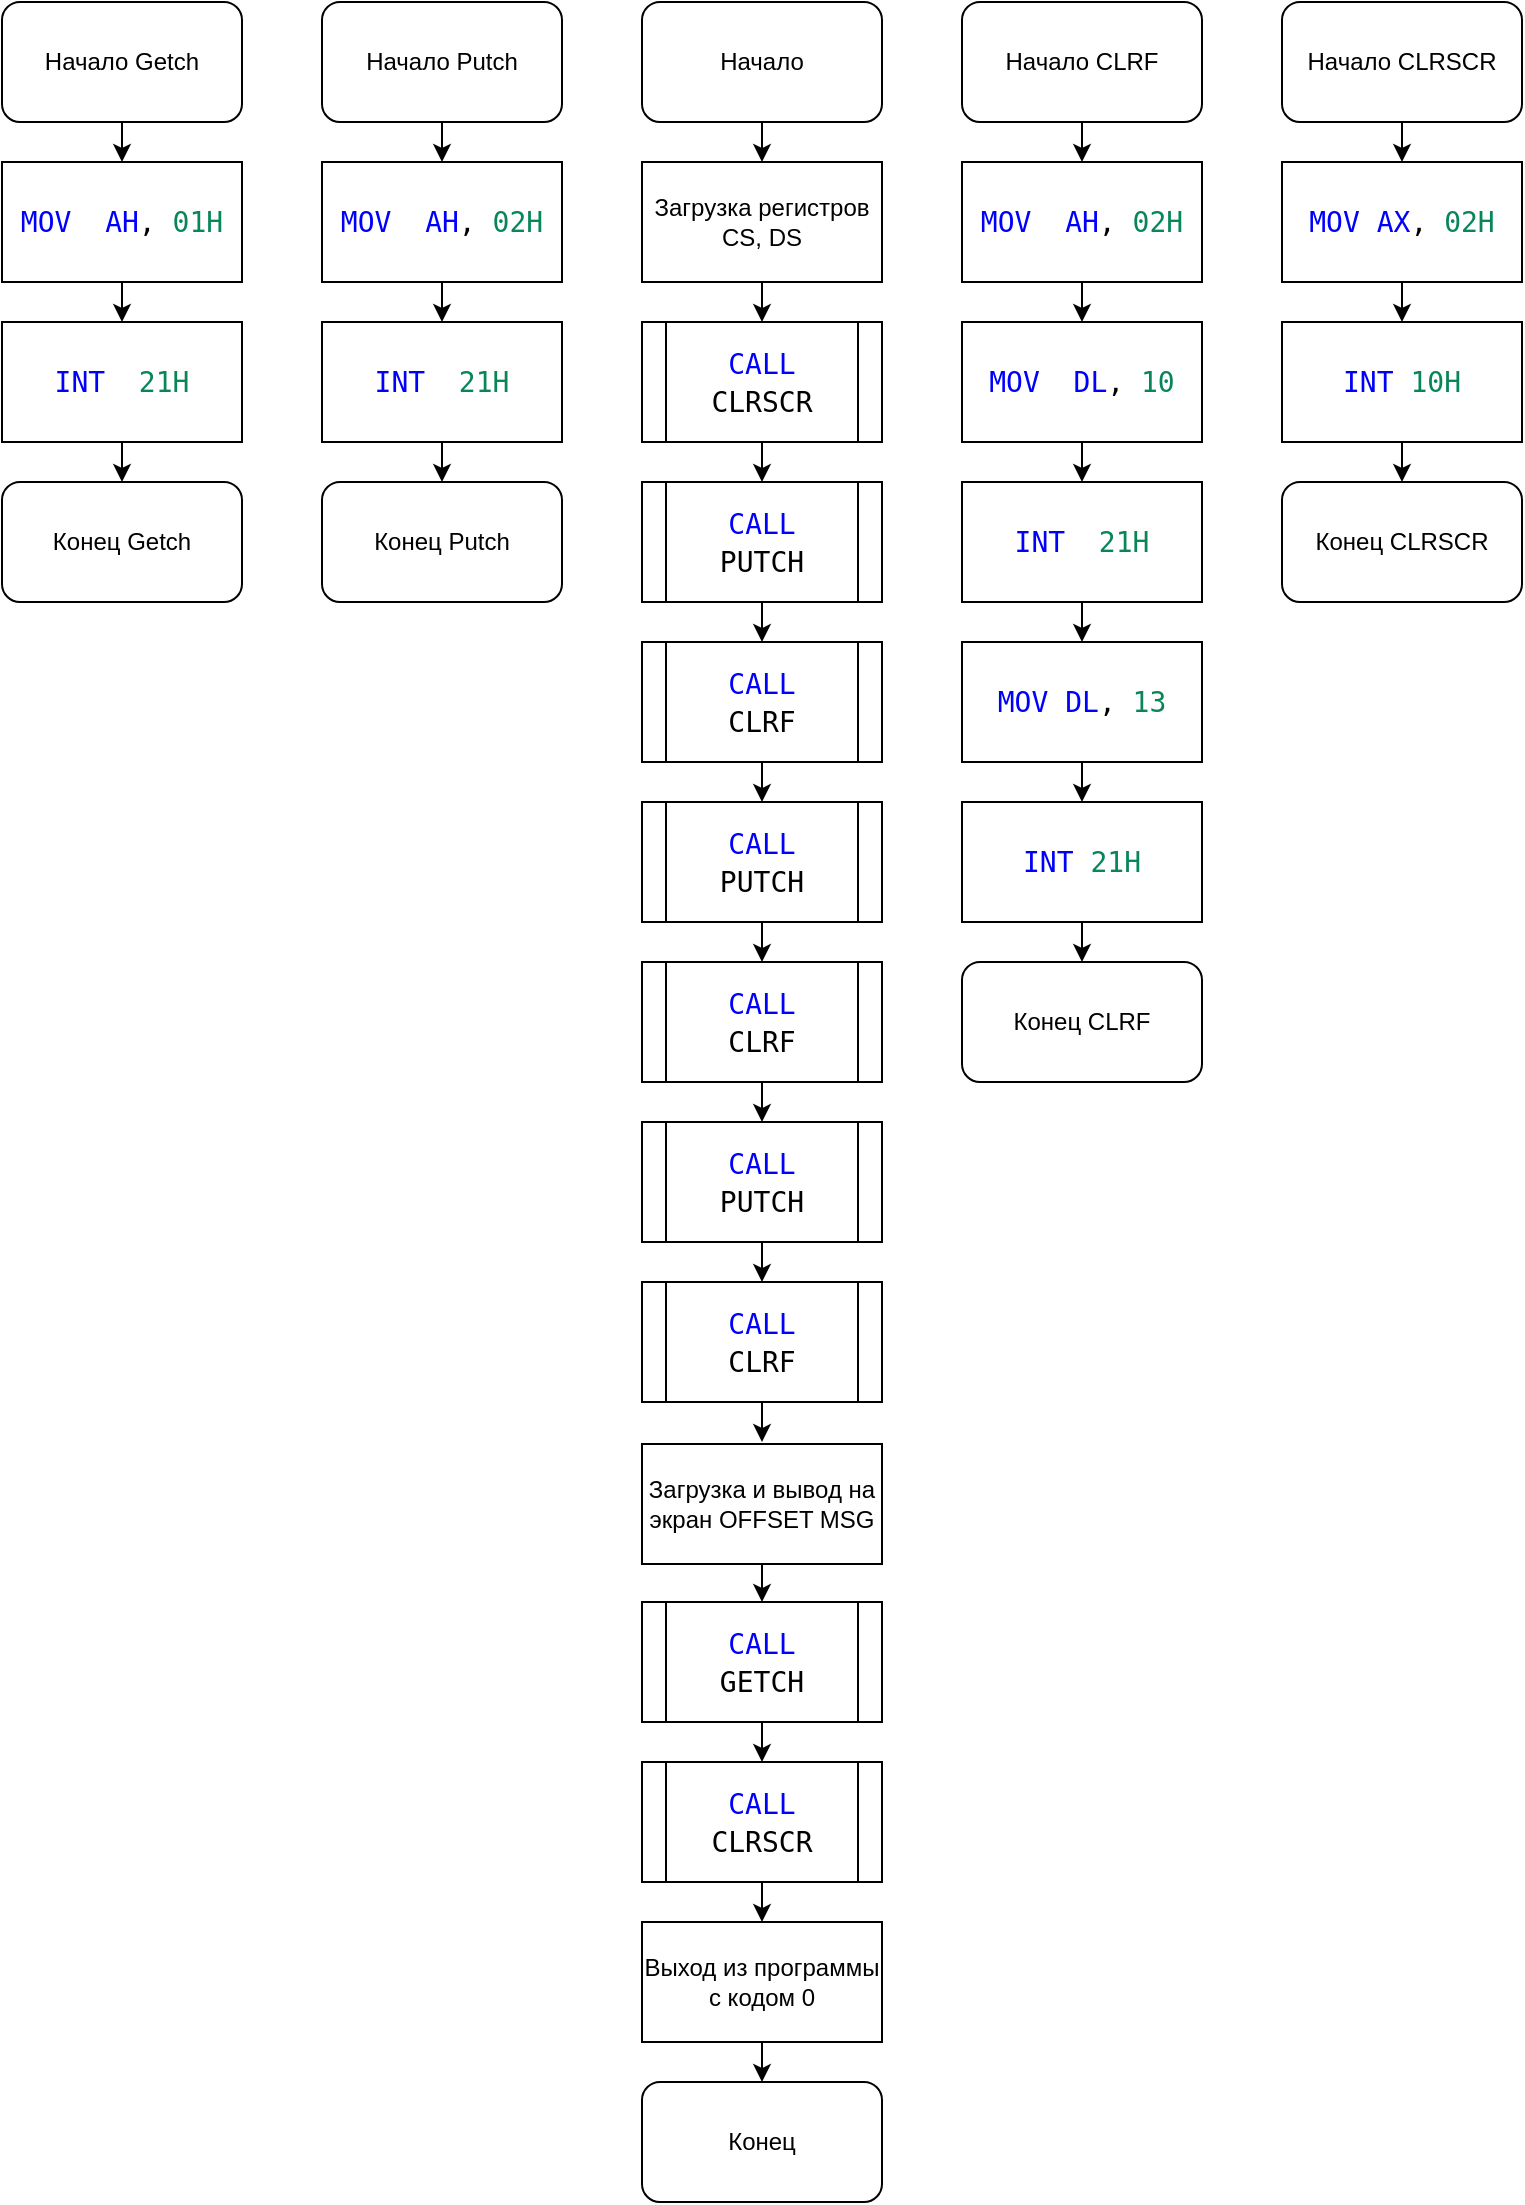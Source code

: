 <mxfile version="24.2.1" type="device">
  <diagram name="Страница — 1" id="xN3dI4kxNIcH1d2_Y9MP">
    <mxGraphModel dx="1234" dy="1182" grid="1" gridSize="10" guides="1" tooltips="1" connect="1" arrows="1" fold="1" page="1" pageScale="1" pageWidth="827" pageHeight="1169" math="0" shadow="0">
      <root>
        <mxCell id="0" />
        <mxCell id="1" parent="0" />
        <mxCell id="iHPIq1rQHVRh_8fqQAKp-6" style="edgeStyle=orthogonalEdgeStyle;rounded=0;orthogonalLoop=1;jettySize=auto;html=1;exitX=0.5;exitY=1;exitDx=0;exitDy=0;entryX=0.5;entryY=0;entryDx=0;entryDy=0;" edge="1" parent="1" source="iHPIq1rQHVRh_8fqQAKp-1" target="iHPIq1rQHVRh_8fqQAKp-2">
          <mxGeometry relative="1" as="geometry" />
        </mxCell>
        <mxCell id="iHPIq1rQHVRh_8fqQAKp-1" value="Начало Getch" style="rounded=1;whiteSpace=wrap;html=1;" vertex="1" parent="1">
          <mxGeometry x="40" y="240" width="120" height="60" as="geometry" />
        </mxCell>
        <mxCell id="iHPIq1rQHVRh_8fqQAKp-7" style="edgeStyle=orthogonalEdgeStyle;rounded=0;orthogonalLoop=1;jettySize=auto;html=1;exitX=0.5;exitY=1;exitDx=0;exitDy=0;entryX=0.5;entryY=0;entryDx=0;entryDy=0;" edge="1" parent="1" source="iHPIq1rQHVRh_8fqQAKp-2" target="iHPIq1rQHVRh_8fqQAKp-3">
          <mxGeometry relative="1" as="geometry" />
        </mxCell>
        <mxCell id="iHPIq1rQHVRh_8fqQAKp-2" value="&lt;div style=&quot;color: #000000;background-color: #ffffff;font-family: &#39;Droid Sans Mono&#39;, &#39;monospace&#39;, monospace;font-weight: normal;font-size: 14px;line-height: 19px;white-space: pre;&quot;&gt;&lt;div&gt;&lt;span style=&quot;color: #0000ff;&quot;&gt;MOV&lt;/span&gt;&lt;span style=&quot;color: #000000;&quot;&gt;  &lt;/span&gt;&lt;span style=&quot;color: #0000ff;&quot;&gt;AH&lt;/span&gt;&lt;span style=&quot;color: #000000;&quot;&gt;, &lt;/span&gt;&lt;span style=&quot;color: #098658;&quot;&gt;01H&lt;/span&gt;&lt;/div&gt;&lt;/div&gt;" style="rounded=0;whiteSpace=wrap;html=1;" vertex="1" parent="1">
          <mxGeometry x="40" y="320" width="120" height="60" as="geometry" />
        </mxCell>
        <mxCell id="iHPIq1rQHVRh_8fqQAKp-8" style="edgeStyle=orthogonalEdgeStyle;rounded=0;orthogonalLoop=1;jettySize=auto;html=1;exitX=0.5;exitY=1;exitDx=0;exitDy=0;entryX=0.5;entryY=0;entryDx=0;entryDy=0;" edge="1" parent="1" source="iHPIq1rQHVRh_8fqQAKp-3" target="iHPIq1rQHVRh_8fqQAKp-5">
          <mxGeometry relative="1" as="geometry" />
        </mxCell>
        <mxCell id="iHPIq1rQHVRh_8fqQAKp-3" value="&lt;div style=&quot;color: #000000;background-color: #ffffff;font-family: &#39;Droid Sans Mono&#39;, &#39;monospace&#39;, monospace;font-weight: normal;font-size: 14px;line-height: 19px;white-space: pre;&quot;&gt;&lt;div&gt;&lt;span style=&quot;color: #0000ff;&quot;&gt;INT&lt;/span&gt;&lt;span style=&quot;color: #000000;&quot;&gt;  &lt;/span&gt;&lt;span style=&quot;color: #098658;&quot;&gt;21H&lt;/span&gt;&lt;/div&gt;&lt;/div&gt;" style="rounded=0;whiteSpace=wrap;html=1;" vertex="1" parent="1">
          <mxGeometry x="40" y="400" width="120" height="60" as="geometry" />
        </mxCell>
        <mxCell id="iHPIq1rQHVRh_8fqQAKp-5" value="Конец Getch" style="rounded=1;whiteSpace=wrap;html=1;" vertex="1" parent="1">
          <mxGeometry x="40" y="480" width="120" height="60" as="geometry" />
        </mxCell>
        <mxCell id="iHPIq1rQHVRh_8fqQAKp-9" style="edgeStyle=orthogonalEdgeStyle;rounded=0;orthogonalLoop=1;jettySize=auto;html=1;exitX=0.5;exitY=1;exitDx=0;exitDy=0;entryX=0.5;entryY=0;entryDx=0;entryDy=0;" edge="1" parent="1" source="iHPIq1rQHVRh_8fqQAKp-10" target="iHPIq1rQHVRh_8fqQAKp-12">
          <mxGeometry relative="1" as="geometry" />
        </mxCell>
        <mxCell id="iHPIq1rQHVRh_8fqQAKp-10" value="Начало Putch" style="rounded=1;whiteSpace=wrap;html=1;" vertex="1" parent="1">
          <mxGeometry x="200" y="240" width="120" height="60" as="geometry" />
        </mxCell>
        <mxCell id="iHPIq1rQHVRh_8fqQAKp-11" style="edgeStyle=orthogonalEdgeStyle;rounded=0;orthogonalLoop=1;jettySize=auto;html=1;exitX=0.5;exitY=1;exitDx=0;exitDy=0;entryX=0.5;entryY=0;entryDx=0;entryDy=0;" edge="1" parent="1" source="iHPIq1rQHVRh_8fqQAKp-12" target="iHPIq1rQHVRh_8fqQAKp-14">
          <mxGeometry relative="1" as="geometry" />
        </mxCell>
        <mxCell id="iHPIq1rQHVRh_8fqQAKp-12" value="&lt;div style=&quot;color: #000000;background-color: #ffffff;font-family: &#39;Droid Sans Mono&#39;, &#39;monospace&#39;, monospace;font-weight: normal;font-size: 14px;line-height: 19px;white-space: pre;&quot;&gt;&lt;div&gt;&lt;span style=&quot;color: #0000ff;&quot;&gt;MOV&lt;/span&gt;  &lt;span style=&quot;color: #0000ff;&quot;&gt;AH&lt;/span&gt;&lt;span style=&quot;color: #000000;&quot;&gt;, &lt;/span&gt;&lt;span style=&quot;color: #098658;&quot;&gt;02H&lt;/span&gt;&lt;/div&gt;&lt;/div&gt;" style="rounded=0;whiteSpace=wrap;html=1;" vertex="1" parent="1">
          <mxGeometry x="200" y="320" width="120" height="60" as="geometry" />
        </mxCell>
        <mxCell id="iHPIq1rQHVRh_8fqQAKp-13" style="edgeStyle=orthogonalEdgeStyle;rounded=0;orthogonalLoop=1;jettySize=auto;html=1;exitX=0.5;exitY=1;exitDx=0;exitDy=0;entryX=0.5;entryY=0;entryDx=0;entryDy=0;" edge="1" parent="1" source="iHPIq1rQHVRh_8fqQAKp-14" target="iHPIq1rQHVRh_8fqQAKp-15">
          <mxGeometry relative="1" as="geometry" />
        </mxCell>
        <mxCell id="iHPIq1rQHVRh_8fqQAKp-14" value="&lt;div style=&quot;color: #000000;background-color: #ffffff;font-family: &#39;Droid Sans Mono&#39;, &#39;monospace&#39;, monospace;font-weight: normal;font-size: 14px;line-height: 19px;white-space: pre;&quot;&gt;&lt;div&gt;&lt;span style=&quot;color: #0000ff;&quot;&gt;INT&lt;/span&gt;  &lt;span style=&quot;color: #098658;&quot;&gt;21H&lt;/span&gt;&lt;/div&gt;&lt;/div&gt;" style="rounded=0;whiteSpace=wrap;html=1;" vertex="1" parent="1">
          <mxGeometry x="200" y="400" width="120" height="60" as="geometry" />
        </mxCell>
        <mxCell id="iHPIq1rQHVRh_8fqQAKp-15" value="Конец Putch" style="rounded=1;whiteSpace=wrap;html=1;" vertex="1" parent="1">
          <mxGeometry x="200" y="480" width="120" height="60" as="geometry" />
        </mxCell>
        <mxCell id="iHPIq1rQHVRh_8fqQAKp-45" style="edgeStyle=orthogonalEdgeStyle;rounded=0;orthogonalLoop=1;jettySize=auto;html=1;exitX=0.5;exitY=1;exitDx=0;exitDy=0;entryX=0.5;entryY=0;entryDx=0;entryDy=0;" edge="1" parent="1" source="iHPIq1rQHVRh_8fqQAKp-30" target="iHPIq1rQHVRh_8fqQAKp-31">
          <mxGeometry relative="1" as="geometry" />
        </mxCell>
        <mxCell id="iHPIq1rQHVRh_8fqQAKp-30" value="Начало" style="rounded=1;whiteSpace=wrap;html=1;" vertex="1" parent="1">
          <mxGeometry x="360" y="240" width="120" height="60" as="geometry" />
        </mxCell>
        <mxCell id="iHPIq1rQHVRh_8fqQAKp-46" style="edgeStyle=orthogonalEdgeStyle;rounded=0;orthogonalLoop=1;jettySize=auto;html=1;exitX=0.5;exitY=1;exitDx=0;exitDy=0;entryX=0.5;entryY=0;entryDx=0;entryDy=0;" edge="1" parent="1" source="iHPIq1rQHVRh_8fqQAKp-31" target="iHPIq1rQHVRh_8fqQAKp-32">
          <mxGeometry relative="1" as="geometry" />
        </mxCell>
        <mxCell id="iHPIq1rQHVRh_8fqQAKp-31" value="Загрузка регистров CS, DS" style="rounded=0;whiteSpace=wrap;html=1;" vertex="1" parent="1">
          <mxGeometry x="360" y="320" width="120" height="60" as="geometry" />
        </mxCell>
        <mxCell id="iHPIq1rQHVRh_8fqQAKp-47" style="edgeStyle=orthogonalEdgeStyle;rounded=0;orthogonalLoop=1;jettySize=auto;html=1;exitX=0.5;exitY=1;exitDx=0;exitDy=0;entryX=0.5;entryY=0;entryDx=0;entryDy=0;" edge="1" parent="1" source="iHPIq1rQHVRh_8fqQAKp-32" target="iHPIq1rQHVRh_8fqQAKp-33">
          <mxGeometry relative="1" as="geometry" />
        </mxCell>
        <mxCell id="iHPIq1rQHVRh_8fqQAKp-32" value="&lt;div style=&quot;color: #000000;background-color: #ffffff;font-family: &#39;Droid Sans Mono&#39;, &#39;monospace&#39;, monospace;font-weight: normal;font-size: 14px;line-height: 19px;white-space: pre;&quot;&gt;&lt;div&gt;&lt;span style=&quot;color: #0000ff;&quot;&gt;CALL&lt;/span&gt;&lt;span style=&quot;color: #000000;&quot;&gt;&lt;br&gt;&lt;/span&gt;&lt;/div&gt;&lt;div&gt;&lt;span style=&quot;color: #000000;&quot;&gt;CLRSCR&lt;/span&gt;&lt;/div&gt;&lt;/div&gt;" style="shape=process;whiteSpace=wrap;html=1;backgroundOutline=1;" vertex="1" parent="1">
          <mxGeometry x="360" y="400" width="120" height="60" as="geometry" />
        </mxCell>
        <mxCell id="iHPIq1rQHVRh_8fqQAKp-48" style="edgeStyle=orthogonalEdgeStyle;rounded=0;orthogonalLoop=1;jettySize=auto;html=1;exitX=0.5;exitY=1;exitDx=0;exitDy=0;entryX=0.5;entryY=0;entryDx=0;entryDy=0;" edge="1" parent="1" source="iHPIq1rQHVRh_8fqQAKp-33" target="iHPIq1rQHVRh_8fqQAKp-34">
          <mxGeometry relative="1" as="geometry" />
        </mxCell>
        <mxCell id="iHPIq1rQHVRh_8fqQAKp-33" value="&lt;div style=&quot;color: #000000;background-color: #ffffff;font-family: &#39;Droid Sans Mono&#39;, &#39;monospace&#39;, monospace;font-weight: normal;font-size: 14px;line-height: 19px;white-space: pre;&quot;&gt;&lt;div&gt;&lt;span style=&quot;color: #0000ff;&quot;&gt;CALL&lt;/span&gt;&lt;span style=&quot;color: #000000;&quot;&gt;&lt;br&gt;&lt;/span&gt;&lt;/div&gt;&lt;div&gt;&lt;span style=&quot;color: #000000;&quot;&gt;PUTCH&lt;/span&gt;&lt;/div&gt;&lt;/div&gt;" style="shape=process;whiteSpace=wrap;html=1;backgroundOutline=1;" vertex="1" parent="1">
          <mxGeometry x="360" y="480" width="120" height="60" as="geometry" />
        </mxCell>
        <mxCell id="iHPIq1rQHVRh_8fqQAKp-49" style="edgeStyle=orthogonalEdgeStyle;rounded=0;orthogonalLoop=1;jettySize=auto;html=1;exitX=0.5;exitY=1;exitDx=0;exitDy=0;entryX=0.5;entryY=0;entryDx=0;entryDy=0;" edge="1" parent="1" source="iHPIq1rQHVRh_8fqQAKp-34" target="iHPIq1rQHVRh_8fqQAKp-35">
          <mxGeometry relative="1" as="geometry" />
        </mxCell>
        <mxCell id="iHPIq1rQHVRh_8fqQAKp-34" value="&lt;div style=&quot;color: #000000;background-color: #ffffff;font-family: &#39;Droid Sans Mono&#39;, &#39;monospace&#39;, monospace;font-weight: normal;font-size: 14px;line-height: 19px;white-space: pre;&quot;&gt;&lt;div&gt;&lt;span style=&quot;color: #0000ff;&quot;&gt;CALL&lt;/span&gt;&lt;span style=&quot;color: #000000;&quot;&gt;&lt;br&gt;&lt;/span&gt;&lt;/div&gt;&lt;div&gt;&lt;span style=&quot;color: #000000;&quot;&gt;CLRF&lt;/span&gt;&lt;/div&gt;&lt;/div&gt;" style="shape=process;whiteSpace=wrap;html=1;backgroundOutline=1;" vertex="1" parent="1">
          <mxGeometry x="360" y="560" width="120" height="60" as="geometry" />
        </mxCell>
        <mxCell id="iHPIq1rQHVRh_8fqQAKp-50" style="edgeStyle=orthogonalEdgeStyle;rounded=0;orthogonalLoop=1;jettySize=auto;html=1;exitX=0.5;exitY=1;exitDx=0;exitDy=0;entryX=0.5;entryY=0;entryDx=0;entryDy=0;" edge="1" parent="1" source="iHPIq1rQHVRh_8fqQAKp-35" target="iHPIq1rQHVRh_8fqQAKp-37">
          <mxGeometry relative="1" as="geometry" />
        </mxCell>
        <mxCell id="iHPIq1rQHVRh_8fqQAKp-35" value="&lt;div style=&quot;color: #000000;background-color: #ffffff;font-family: &#39;Droid Sans Mono&#39;, &#39;monospace&#39;, monospace;font-weight: normal;font-size: 14px;line-height: 19px;white-space: pre;&quot;&gt;&lt;div&gt;&lt;span style=&quot;color: #0000ff;&quot;&gt;CALL&lt;/span&gt;&lt;span style=&quot;color: #000000;&quot;&gt;&lt;br&gt;&lt;/span&gt;&lt;/div&gt;&lt;div&gt;&lt;span style=&quot;color: #000000;&quot;&gt;PUTCH&lt;/span&gt;&lt;/div&gt;&lt;/div&gt;" style="shape=process;whiteSpace=wrap;html=1;backgroundOutline=1;" vertex="1" parent="1">
          <mxGeometry x="360" y="640" width="120" height="60" as="geometry" />
        </mxCell>
        <mxCell id="iHPIq1rQHVRh_8fqQAKp-51" style="edgeStyle=orthogonalEdgeStyle;rounded=0;orthogonalLoop=1;jettySize=auto;html=1;exitX=0.5;exitY=1;exitDx=0;exitDy=0;entryX=0.5;entryY=0;entryDx=0;entryDy=0;" edge="1" parent="1" source="iHPIq1rQHVRh_8fqQAKp-37" target="iHPIq1rQHVRh_8fqQAKp-38">
          <mxGeometry relative="1" as="geometry" />
        </mxCell>
        <mxCell id="iHPIq1rQHVRh_8fqQAKp-37" value="&lt;div style=&quot;color: #000000;background-color: #ffffff;font-family: &#39;Droid Sans Mono&#39;, &#39;monospace&#39;, monospace;font-weight: normal;font-size: 14px;line-height: 19px;white-space: pre;&quot;&gt;&lt;div&gt;&lt;span style=&quot;color: #0000ff;&quot;&gt;CALL&lt;/span&gt;&lt;span style=&quot;color: #000000;&quot;&gt;&lt;br&gt;&lt;/span&gt;&lt;/div&gt;&lt;div&gt;&lt;span style=&quot;color: #000000;&quot;&gt;CLRF&lt;/span&gt;&lt;/div&gt;&lt;/div&gt;" style="shape=process;whiteSpace=wrap;html=1;backgroundOutline=1;" vertex="1" parent="1">
          <mxGeometry x="360" y="720" width="120" height="60" as="geometry" />
        </mxCell>
        <mxCell id="iHPIq1rQHVRh_8fqQAKp-52" style="edgeStyle=orthogonalEdgeStyle;rounded=0;orthogonalLoop=1;jettySize=auto;html=1;exitX=0.5;exitY=1;exitDx=0;exitDy=0;entryX=0.5;entryY=0;entryDx=0;entryDy=0;" edge="1" parent="1" source="iHPIq1rQHVRh_8fqQAKp-38" target="iHPIq1rQHVRh_8fqQAKp-42">
          <mxGeometry relative="1" as="geometry" />
        </mxCell>
        <mxCell id="iHPIq1rQHVRh_8fqQAKp-38" value="&lt;div style=&quot;color: #000000;background-color: #ffffff;font-family: &#39;Droid Sans Mono&#39;, &#39;monospace&#39;, monospace;font-weight: normal;font-size: 14px;line-height: 19px;white-space: pre;&quot;&gt;&lt;div&gt;&lt;span style=&quot;color: #0000ff;&quot;&gt;CALL&lt;/span&gt;&lt;span style=&quot;color: #000000;&quot;&gt;&lt;br&gt;&lt;/span&gt;&lt;/div&gt;&lt;div&gt;&lt;span style=&quot;color: #000000;&quot;&gt;PUTCH&lt;/span&gt;&lt;/div&gt;&lt;/div&gt;" style="shape=process;whiteSpace=wrap;html=1;backgroundOutline=1;" vertex="1" parent="1">
          <mxGeometry x="360" y="800" width="120" height="60" as="geometry" />
        </mxCell>
        <mxCell id="iHPIq1rQHVRh_8fqQAKp-54" style="edgeStyle=orthogonalEdgeStyle;rounded=0;orthogonalLoop=1;jettySize=auto;html=1;exitX=0.5;exitY=1;exitDx=0;exitDy=0;entryX=0.5;entryY=0;entryDx=0;entryDy=0;" edge="1" parent="1" source="iHPIq1rQHVRh_8fqQAKp-39" target="iHPIq1rQHVRh_8fqQAKp-41">
          <mxGeometry relative="1" as="geometry" />
        </mxCell>
        <mxCell id="iHPIq1rQHVRh_8fqQAKp-39" value="Загрузка и вывод на экран OFFSET MSG" style="rounded=0;whiteSpace=wrap;html=1;" vertex="1" parent="1">
          <mxGeometry x="360" y="961" width="120" height="60" as="geometry" />
        </mxCell>
        <mxCell id="iHPIq1rQHVRh_8fqQAKp-56" style="edgeStyle=orthogonalEdgeStyle;rounded=0;orthogonalLoop=1;jettySize=auto;html=1;exitX=0.5;exitY=1;exitDx=0;exitDy=0;entryX=0.5;entryY=0;entryDx=0;entryDy=0;" edge="1" parent="1" source="iHPIq1rQHVRh_8fqQAKp-40" target="iHPIq1rQHVRh_8fqQAKp-43">
          <mxGeometry relative="1" as="geometry" />
        </mxCell>
        <mxCell id="iHPIq1rQHVRh_8fqQAKp-40" value="&lt;div style=&quot;color: #000000;background-color: #ffffff;font-family: &#39;Droid Sans Mono&#39;, &#39;monospace&#39;, monospace;font-weight: normal;font-size: 14px;line-height: 19px;white-space: pre;&quot;&gt;&lt;div&gt;&lt;span style=&quot;color: #0000ff;&quot;&gt;CALL&lt;/span&gt;&lt;span style=&quot;color: #000000;&quot;&gt;&lt;br&gt;&lt;/span&gt;&lt;/div&gt;&lt;div&gt;&lt;span style=&quot;color: #000000;&quot;&gt;CLRSCR&lt;/span&gt;&lt;/div&gt;&lt;/div&gt;" style="shape=process;whiteSpace=wrap;html=1;backgroundOutline=1;" vertex="1" parent="1">
          <mxGeometry x="360" y="1120" width="120" height="60" as="geometry" />
        </mxCell>
        <mxCell id="iHPIq1rQHVRh_8fqQAKp-55" style="edgeStyle=orthogonalEdgeStyle;rounded=0;orthogonalLoop=1;jettySize=auto;html=1;exitX=0.5;exitY=1;exitDx=0;exitDy=0;entryX=0.5;entryY=0;entryDx=0;entryDy=0;" edge="1" parent="1" source="iHPIq1rQHVRh_8fqQAKp-41" target="iHPIq1rQHVRh_8fqQAKp-40">
          <mxGeometry relative="1" as="geometry" />
        </mxCell>
        <mxCell id="iHPIq1rQHVRh_8fqQAKp-41" value="&lt;div style=&quot;color: #000000;background-color: #ffffff;font-family: &#39;Droid Sans Mono&#39;, &#39;monospace&#39;, monospace;font-weight: normal;font-size: 14px;line-height: 19px;white-space: pre;&quot;&gt;&lt;div&gt;&lt;span style=&quot;color: #0000ff;&quot;&gt;CALL&lt;/span&gt;&lt;span style=&quot;color: #000000;&quot;&gt;&lt;br&gt;&lt;/span&gt;&lt;/div&gt;&lt;div&gt;&lt;span style=&quot;color: #000000;&quot;&gt;GETCH&lt;br&gt;&lt;/span&gt;&lt;/div&gt;&lt;/div&gt;" style="shape=process;whiteSpace=wrap;html=1;backgroundOutline=1;" vertex="1" parent="1">
          <mxGeometry x="360" y="1040" width="120" height="60" as="geometry" />
        </mxCell>
        <mxCell id="iHPIq1rQHVRh_8fqQAKp-53" style="edgeStyle=orthogonalEdgeStyle;rounded=0;orthogonalLoop=1;jettySize=auto;html=1;exitX=0.5;exitY=1;exitDx=0;exitDy=0;" edge="1" parent="1" source="iHPIq1rQHVRh_8fqQAKp-42">
          <mxGeometry relative="1" as="geometry">
            <mxPoint x="420" y="960" as="targetPoint" />
          </mxGeometry>
        </mxCell>
        <mxCell id="iHPIq1rQHVRh_8fqQAKp-42" value="&lt;div style=&quot;color: #000000;background-color: #ffffff;font-family: &#39;Droid Sans Mono&#39;, &#39;monospace&#39;, monospace;font-weight: normal;font-size: 14px;line-height: 19px;white-space: pre;&quot;&gt;&lt;div&gt;&lt;span style=&quot;color: #0000ff;&quot;&gt;CALL&lt;/span&gt;&lt;span style=&quot;color: #000000;&quot;&gt;&lt;br&gt;&lt;/span&gt;&lt;/div&gt;&lt;div&gt;&lt;span style=&quot;color: #000000;&quot;&gt;CLRF&lt;/span&gt;&lt;/div&gt;&lt;/div&gt;" style="shape=process;whiteSpace=wrap;html=1;backgroundOutline=1;" vertex="1" parent="1">
          <mxGeometry x="360" y="880" width="120" height="60" as="geometry" />
        </mxCell>
        <mxCell id="iHPIq1rQHVRh_8fqQAKp-57" style="edgeStyle=orthogonalEdgeStyle;rounded=0;orthogonalLoop=1;jettySize=auto;html=1;exitX=0.5;exitY=1;exitDx=0;exitDy=0;entryX=0.5;entryY=0;entryDx=0;entryDy=0;" edge="1" parent="1" source="iHPIq1rQHVRh_8fqQAKp-43" target="iHPIq1rQHVRh_8fqQAKp-44">
          <mxGeometry relative="1" as="geometry" />
        </mxCell>
        <mxCell id="iHPIq1rQHVRh_8fqQAKp-43" value="Выход из программы с кодом 0" style="rounded=0;whiteSpace=wrap;html=1;" vertex="1" parent="1">
          <mxGeometry x="360" y="1200" width="120" height="60" as="geometry" />
        </mxCell>
        <mxCell id="iHPIq1rQHVRh_8fqQAKp-44" value="Конец" style="rounded=1;whiteSpace=wrap;html=1;" vertex="1" parent="1">
          <mxGeometry x="360" y="1280" width="120" height="60" as="geometry" />
        </mxCell>
        <mxCell id="iHPIq1rQHVRh_8fqQAKp-72" style="edgeStyle=orthogonalEdgeStyle;rounded=0;orthogonalLoop=1;jettySize=auto;html=1;exitX=0.5;exitY=1;exitDx=0;exitDy=0;entryX=0.5;entryY=0;entryDx=0;entryDy=0;" edge="1" parent="1" source="iHPIq1rQHVRh_8fqQAKp-58" target="iHPIq1rQHVRh_8fqQAKp-62">
          <mxGeometry relative="1" as="geometry" />
        </mxCell>
        <mxCell id="iHPIq1rQHVRh_8fqQAKp-58" value="Начало CLRF" style="rounded=1;whiteSpace=wrap;html=1;" vertex="1" parent="1">
          <mxGeometry x="520" y="240" width="120" height="60" as="geometry" />
        </mxCell>
        <mxCell id="iHPIq1rQHVRh_8fqQAKp-69" style="edgeStyle=orthogonalEdgeStyle;rounded=0;orthogonalLoop=1;jettySize=auto;html=1;exitX=0.5;exitY=1;exitDx=0;exitDy=0;entryX=0.5;entryY=0;entryDx=0;entryDy=0;" edge="1" parent="1" source="iHPIq1rQHVRh_8fqQAKp-59" target="iHPIq1rQHVRh_8fqQAKp-67">
          <mxGeometry relative="1" as="geometry" />
        </mxCell>
        <mxCell id="iHPIq1rQHVRh_8fqQAKp-59" value="Начало CLRSCR" style="rounded=1;whiteSpace=wrap;html=1;" vertex="1" parent="1">
          <mxGeometry x="680" y="240" width="120" height="60" as="geometry" />
        </mxCell>
        <mxCell id="iHPIq1rQHVRh_8fqQAKp-60" value="Конец CLRF" style="rounded=1;whiteSpace=wrap;html=1;" vertex="1" parent="1">
          <mxGeometry x="520" y="720" width="120" height="60" as="geometry" />
        </mxCell>
        <mxCell id="iHPIq1rQHVRh_8fqQAKp-61" value="Конец CLRSCR" style="rounded=1;whiteSpace=wrap;html=1;" vertex="1" parent="1">
          <mxGeometry x="680" y="480" width="120" height="60" as="geometry" />
        </mxCell>
        <mxCell id="iHPIq1rQHVRh_8fqQAKp-73" style="edgeStyle=orthogonalEdgeStyle;rounded=0;orthogonalLoop=1;jettySize=auto;html=1;exitX=0.5;exitY=1;exitDx=0;exitDy=0;entryX=0.5;entryY=0;entryDx=0;entryDy=0;" edge="1" parent="1" source="iHPIq1rQHVRh_8fqQAKp-62" target="iHPIq1rQHVRh_8fqQAKp-63">
          <mxGeometry relative="1" as="geometry" />
        </mxCell>
        <mxCell id="iHPIq1rQHVRh_8fqQAKp-62" value="&lt;div style=&quot;color: #000000;background-color: #ffffff;font-family: &#39;Droid Sans Mono&#39;, &#39;monospace&#39;, monospace;font-weight: normal;font-size: 14px;line-height: 19px;white-space: pre;&quot;&gt;&lt;div&gt;&lt;span style=&quot;color: #0000ff;&quot;&gt;MOV&lt;/span&gt;  &lt;span style=&quot;color: #0000ff;&quot;&gt;AH&lt;/span&gt;&lt;span style=&quot;color: #000000;&quot;&gt;, &lt;/span&gt;&lt;span style=&quot;color: #098658;&quot;&gt;02H&lt;/span&gt;&lt;/div&gt;&lt;/div&gt;" style="rounded=0;whiteSpace=wrap;html=1;" vertex="1" parent="1">
          <mxGeometry x="520" y="320" width="120" height="60" as="geometry" />
        </mxCell>
        <mxCell id="iHPIq1rQHVRh_8fqQAKp-74" style="edgeStyle=orthogonalEdgeStyle;rounded=0;orthogonalLoop=1;jettySize=auto;html=1;exitX=0.5;exitY=1;exitDx=0;exitDy=0;entryX=0.5;entryY=0;entryDx=0;entryDy=0;" edge="1" parent="1" source="iHPIq1rQHVRh_8fqQAKp-63" target="iHPIq1rQHVRh_8fqQAKp-64">
          <mxGeometry relative="1" as="geometry" />
        </mxCell>
        <mxCell id="iHPIq1rQHVRh_8fqQAKp-63" value="&lt;div style=&quot;color: #000000;background-color: #ffffff;font-family: &#39;Droid Sans Mono&#39;, &#39;monospace&#39;, monospace;font-weight: normal;font-size: 14px;line-height: 19px;white-space: pre;&quot;&gt;&lt;div&gt;&lt;span style=&quot;color: #0000ff;&quot;&gt;MOV&lt;/span&gt;  &lt;span style=&quot;color: #0000ff;&quot;&gt;DL&lt;/span&gt;&lt;span style=&quot;color: #000000;&quot;&gt;, &lt;/span&gt;&lt;span style=&quot;color: #098658;&quot;&gt;10&lt;/span&gt;&lt;/div&gt;&lt;/div&gt;" style="rounded=0;whiteSpace=wrap;html=1;" vertex="1" parent="1">
          <mxGeometry x="520" y="400" width="120" height="60" as="geometry" />
        </mxCell>
        <mxCell id="iHPIq1rQHVRh_8fqQAKp-75" style="edgeStyle=orthogonalEdgeStyle;rounded=0;orthogonalLoop=1;jettySize=auto;html=1;exitX=0.5;exitY=1;exitDx=0;exitDy=0;entryX=0.5;entryY=0;entryDx=0;entryDy=0;" edge="1" parent="1" source="iHPIq1rQHVRh_8fqQAKp-64" target="iHPIq1rQHVRh_8fqQAKp-65">
          <mxGeometry relative="1" as="geometry" />
        </mxCell>
        <mxCell id="iHPIq1rQHVRh_8fqQAKp-64" value="&lt;div style=&quot;color: #000000;background-color: #ffffff;font-family: &#39;Droid Sans Mono&#39;, &#39;monospace&#39;, monospace;font-weight: normal;font-size: 14px;line-height: 19px;white-space: pre;&quot;&gt;&lt;div&gt;&lt;span style=&quot;color: #0000ff;&quot;&gt;INT&lt;/span&gt;  &lt;span style=&quot;color: #098658;&quot;&gt;21H&lt;/span&gt;&lt;/div&gt;&lt;/div&gt;" style="rounded=0;whiteSpace=wrap;html=1;" vertex="1" parent="1">
          <mxGeometry x="520" y="480" width="120" height="60" as="geometry" />
        </mxCell>
        <mxCell id="iHPIq1rQHVRh_8fqQAKp-76" style="edgeStyle=orthogonalEdgeStyle;rounded=0;orthogonalLoop=1;jettySize=auto;html=1;exitX=0.5;exitY=1;exitDx=0;exitDy=0;entryX=0.5;entryY=0;entryDx=0;entryDy=0;" edge="1" parent="1" source="iHPIq1rQHVRh_8fqQAKp-65" target="iHPIq1rQHVRh_8fqQAKp-66">
          <mxGeometry relative="1" as="geometry" />
        </mxCell>
        <mxCell id="iHPIq1rQHVRh_8fqQAKp-65" value="&lt;div style=&quot;color: #000000;background-color: #ffffff;font-family: &#39;Droid Sans Mono&#39;, &#39;monospace&#39;, monospace;font-weight: normal;font-size: 14px;line-height: 19px;white-space: pre;&quot;&gt;&lt;div&gt;&lt;span style=&quot;color: #0000ff;&quot;&gt;MOV&lt;/span&gt; &lt;span style=&quot;color: #0000ff;&quot;&gt;DL&lt;/span&gt;&lt;span style=&quot;color: #000000;&quot;&gt;, &lt;/span&gt;&lt;span style=&quot;color: #098658;&quot;&gt;13&lt;/span&gt;&lt;/div&gt;&lt;/div&gt;" style="rounded=0;whiteSpace=wrap;html=1;" vertex="1" parent="1">
          <mxGeometry x="520" y="560" width="120" height="60" as="geometry" />
        </mxCell>
        <mxCell id="iHPIq1rQHVRh_8fqQAKp-77" style="edgeStyle=orthogonalEdgeStyle;rounded=0;orthogonalLoop=1;jettySize=auto;html=1;exitX=0.5;exitY=1;exitDx=0;exitDy=0;entryX=0.5;entryY=0;entryDx=0;entryDy=0;" edge="1" parent="1" source="iHPIq1rQHVRh_8fqQAKp-66" target="iHPIq1rQHVRh_8fqQAKp-60">
          <mxGeometry relative="1" as="geometry" />
        </mxCell>
        <mxCell id="iHPIq1rQHVRh_8fqQAKp-66" value="&lt;div style=&quot;color: #000000;background-color: #ffffff;font-family: &#39;Droid Sans Mono&#39;, &#39;monospace&#39;, monospace;font-weight: normal;font-size: 14px;line-height: 19px;white-space: pre;&quot;&gt;&lt;div&gt;&lt;span style=&quot;color: #0000ff;&quot;&gt;INT&lt;/span&gt; &lt;span style=&quot;color: #098658;&quot;&gt;21H&lt;/span&gt;&lt;/div&gt;&lt;/div&gt;" style="rounded=0;whiteSpace=wrap;html=1;" vertex="1" parent="1">
          <mxGeometry x="520" y="640" width="120" height="60" as="geometry" />
        </mxCell>
        <mxCell id="iHPIq1rQHVRh_8fqQAKp-70" style="edgeStyle=orthogonalEdgeStyle;rounded=0;orthogonalLoop=1;jettySize=auto;html=1;exitX=0.5;exitY=1;exitDx=0;exitDy=0;entryX=0.5;entryY=0;entryDx=0;entryDy=0;" edge="1" parent="1" source="iHPIq1rQHVRh_8fqQAKp-67" target="iHPIq1rQHVRh_8fqQAKp-68">
          <mxGeometry relative="1" as="geometry" />
        </mxCell>
        <mxCell id="iHPIq1rQHVRh_8fqQAKp-67" value="&lt;div style=&quot;color: #000000;background-color: #ffffff;font-family: &#39;Droid Sans Mono&#39;, &#39;monospace&#39;, monospace;font-weight: normal;font-size: 14px;line-height: 19px;white-space: pre;&quot;&gt;&lt;div&gt;&lt;span style=&quot;color: #0000ff;&quot;&gt;MOV&lt;/span&gt; &lt;span style=&quot;color: #0000ff;&quot;&gt;AX&lt;/span&gt;&lt;span style=&quot;color: #000000;&quot;&gt;, &lt;/span&gt;&lt;span style=&quot;color: #098658;&quot;&gt;02H&lt;/span&gt;&lt;/div&gt;&lt;/div&gt;" style="rounded=0;whiteSpace=wrap;html=1;" vertex="1" parent="1">
          <mxGeometry x="680" y="320" width="120" height="60" as="geometry" />
        </mxCell>
        <mxCell id="iHPIq1rQHVRh_8fqQAKp-71" style="edgeStyle=orthogonalEdgeStyle;rounded=0;orthogonalLoop=1;jettySize=auto;html=1;exitX=0.5;exitY=1;exitDx=0;exitDy=0;entryX=0.5;entryY=0;entryDx=0;entryDy=0;" edge="1" parent="1" source="iHPIq1rQHVRh_8fqQAKp-68" target="iHPIq1rQHVRh_8fqQAKp-61">
          <mxGeometry relative="1" as="geometry" />
        </mxCell>
        <mxCell id="iHPIq1rQHVRh_8fqQAKp-68" value="&lt;div style=&quot;color: #000000;background-color: #ffffff;font-family: &#39;Droid Sans Mono&#39;, &#39;monospace&#39;, monospace;font-weight: normal;font-size: 14px;line-height: 19px;white-space: pre;&quot;&gt;&lt;div&gt;&lt;span style=&quot;color: #0000ff;&quot;&gt;INT&lt;/span&gt; &lt;span style=&quot;color: #098658;&quot;&gt;10H&lt;/span&gt;&lt;/div&gt;&lt;/div&gt;" style="rounded=0;whiteSpace=wrap;html=1;" vertex="1" parent="1">
          <mxGeometry x="680" y="400" width="120" height="60" as="geometry" />
        </mxCell>
      </root>
    </mxGraphModel>
  </diagram>
</mxfile>
